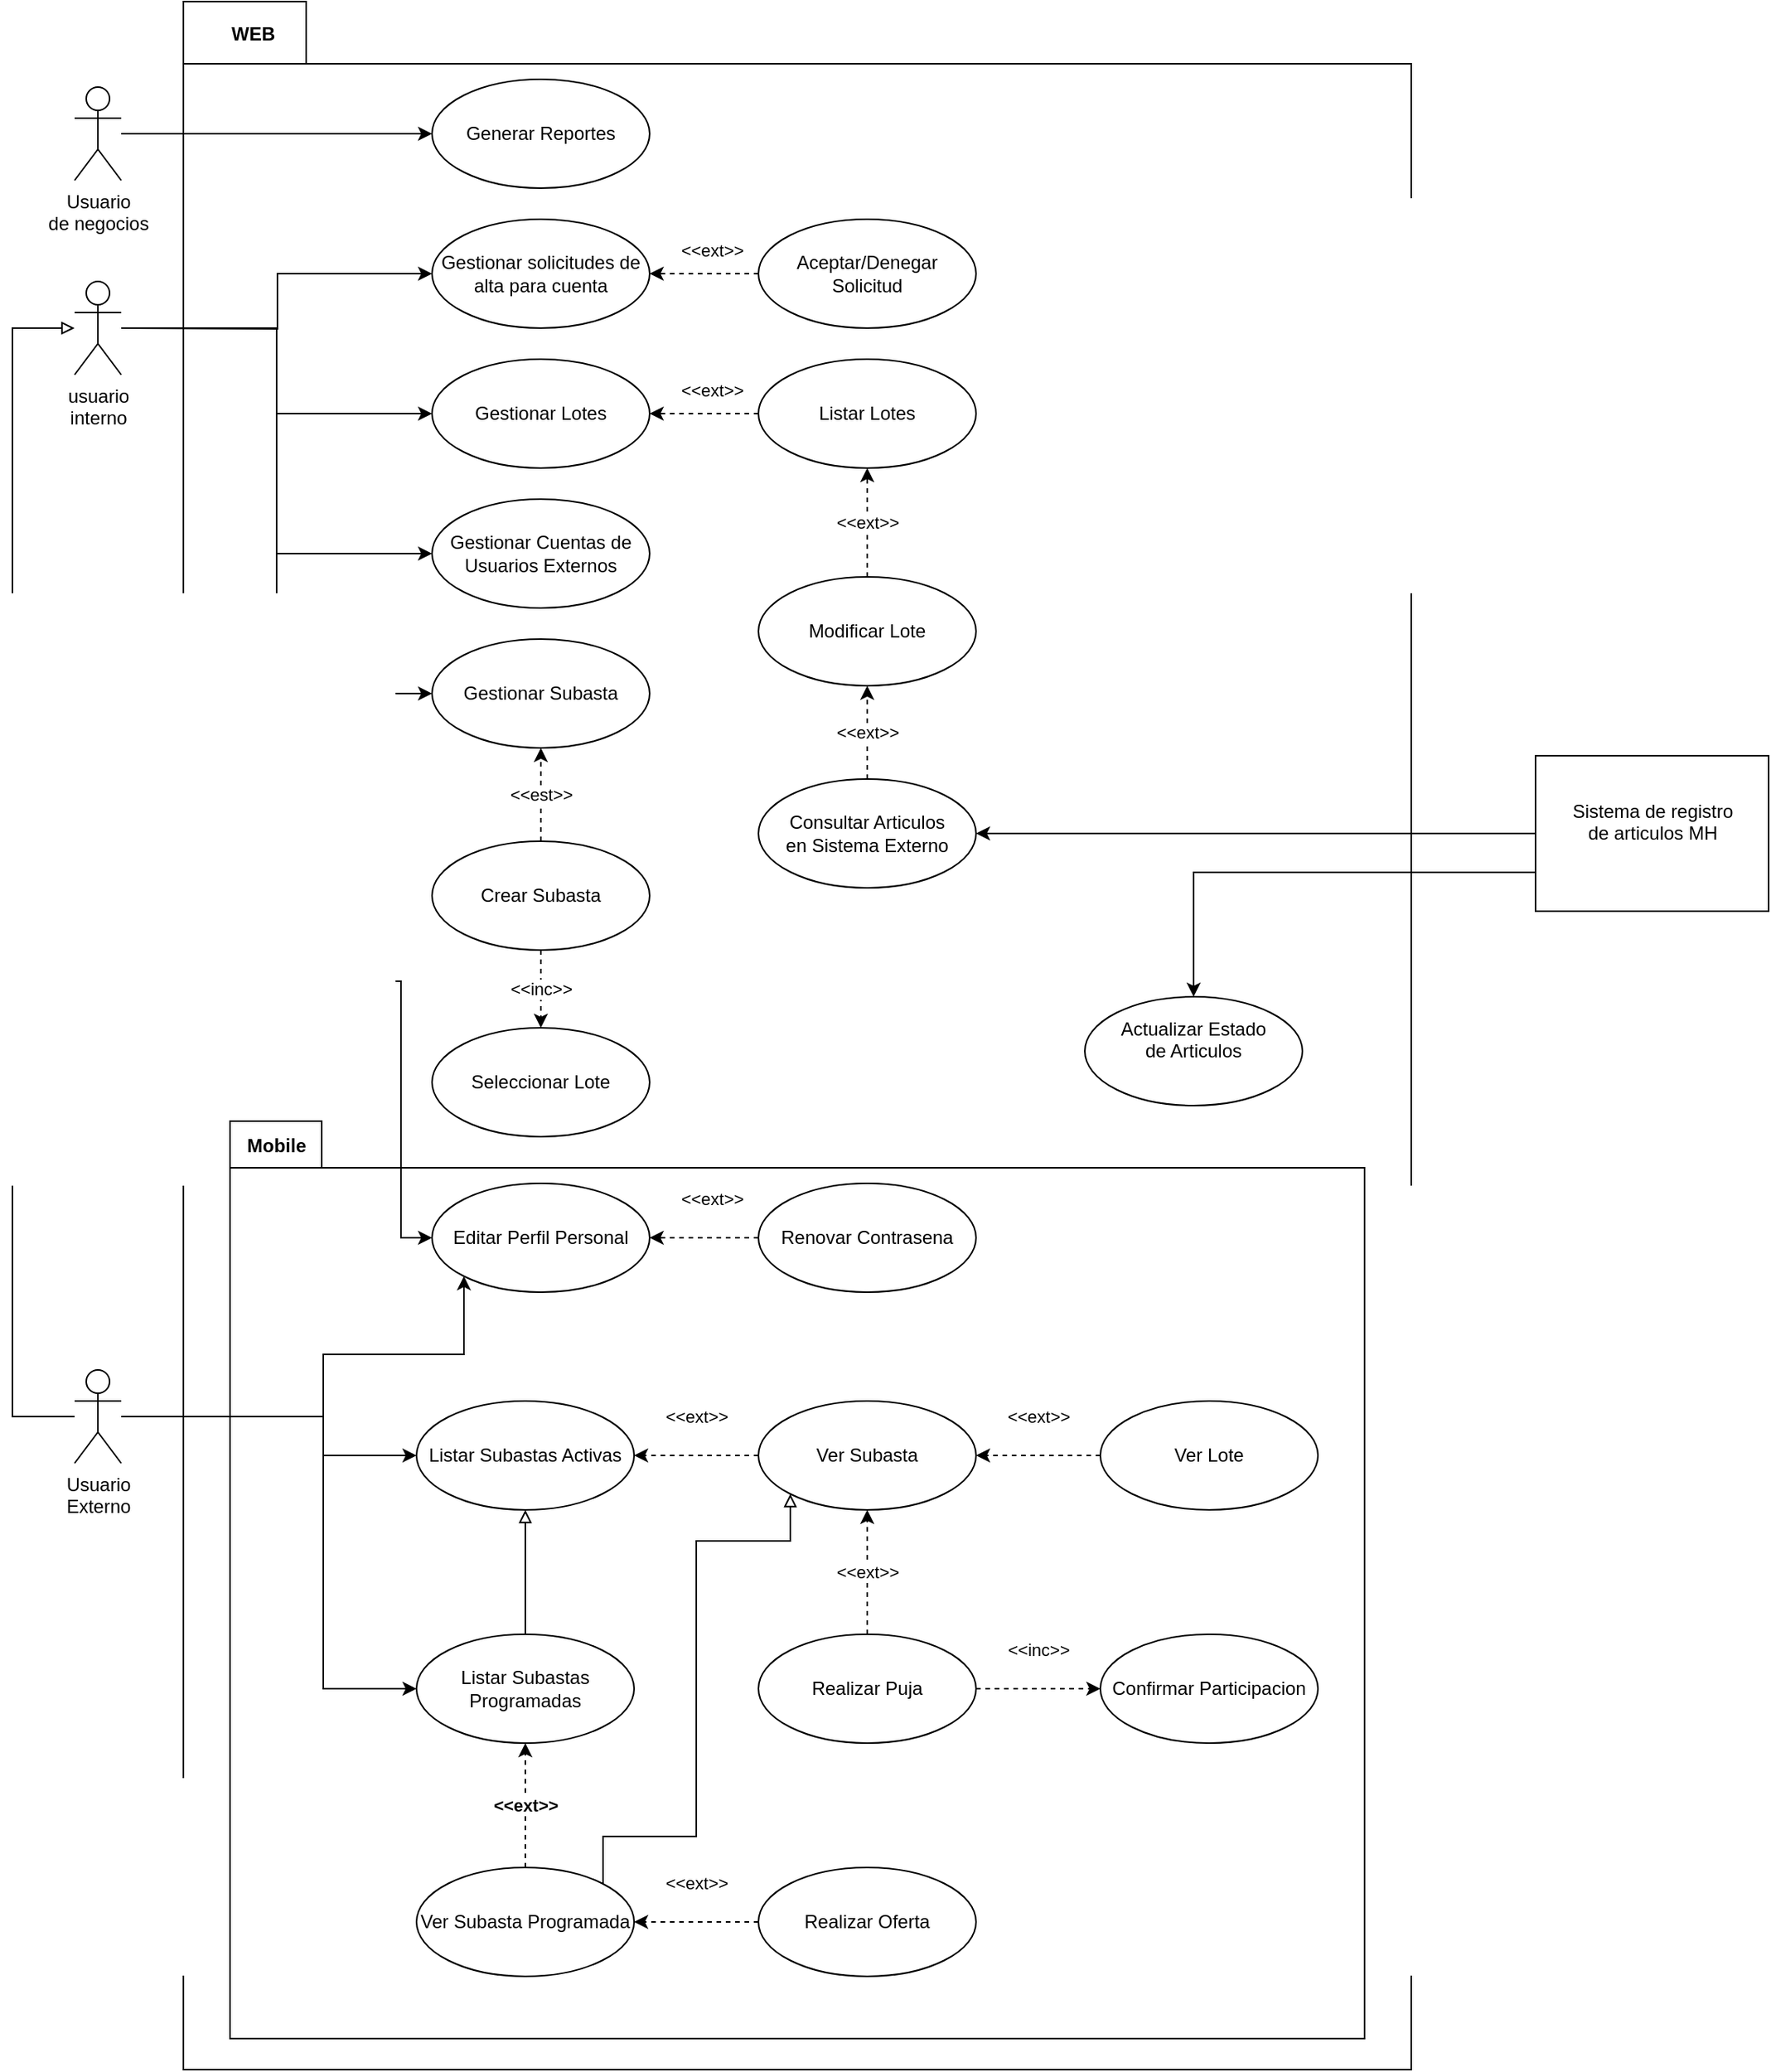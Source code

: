 <mxfile version="14.4.4" type="github">
  <diagram id="9lU35Be_tzwvDZL3-XRi" name="Page-1">
    <mxGraphModel dx="1420" dy="2153" grid="1" gridSize="10" guides="1" tooltips="1" connect="1" arrows="1" fold="1" page="1" pageScale="1" pageWidth="827" pageHeight="1169" math="0" shadow="0">
      <root>
        <mxCell id="0" />
        <mxCell id="1" parent="0" />
        <mxCell id="sGj-L-ND05RCWqXDiUvW-51" value="" style="shape=folder;fontStyle=1;spacingTop=10;tabWidth=40;tabHeight=40;tabPosition=left;html=1;" parent="1" vertex="1">
          <mxGeometry x="140" y="-30" width="790" height="1330" as="geometry" />
        </mxCell>
        <mxCell id="sGj-L-ND05RCWqXDiUvW-53" value="" style="shape=folder;fontStyle=1;spacingTop=10;tabWidth=40;tabHeight=30;tabPosition=left;html=1;" parent="1" vertex="1">
          <mxGeometry x="170" y="690" width="730" height="590" as="geometry" />
        </mxCell>
        <mxCell id="sGj-L-ND05RCWqXDiUvW-6" style="edgeStyle=orthogonalEdgeStyle;rounded=0;orthogonalLoop=1;jettySize=auto;html=1;entryX=0;entryY=0.5;entryDx=0;entryDy=0;" parent="1" target="sGj-L-ND05RCWqXDiUvW-3" edge="1">
          <mxGeometry relative="1" as="geometry">
            <mxPoint x="100" y="180" as="sourcePoint" />
          </mxGeometry>
        </mxCell>
        <mxCell id="sGj-L-ND05RCWqXDiUvW-7" style="edgeStyle=orthogonalEdgeStyle;rounded=0;orthogonalLoop=1;jettySize=auto;html=1;entryX=0;entryY=0.5;entryDx=0;entryDy=0;" parent="1" source="sGj-L-ND05RCWqXDiUvW-1" target="sGj-L-ND05RCWqXDiUvW-2" edge="1">
          <mxGeometry relative="1" as="geometry" />
        </mxCell>
        <mxCell id="sGj-L-ND05RCWqXDiUvW-8" style="edgeStyle=orthogonalEdgeStyle;rounded=0;orthogonalLoop=1;jettySize=auto;html=1;entryX=0;entryY=0.5;entryDx=0;entryDy=0;" parent="1" source="sGj-L-ND05RCWqXDiUvW-1" target="sGj-L-ND05RCWqXDiUvW-5" edge="1">
          <mxGeometry relative="1" as="geometry" />
        </mxCell>
        <mxCell id="sGj-L-ND05RCWqXDiUvW-18" style="edgeStyle=orthogonalEdgeStyle;rounded=0;orthogonalLoop=1;jettySize=auto;html=1;entryX=0;entryY=0.5;entryDx=0;entryDy=0;" parent="1" source="sGj-L-ND05RCWqXDiUvW-1" target="sGj-L-ND05RCWqXDiUvW-17" edge="1">
          <mxGeometry relative="1" as="geometry">
            <Array as="points">
              <mxPoint x="200" y="180" />
              <mxPoint x="200" y="600" />
              <mxPoint x="280" y="600" />
              <mxPoint x="280" y="765" />
            </Array>
          </mxGeometry>
        </mxCell>
        <mxCell id="sGj-L-ND05RCWqXDiUvW-20" value="" style="edgeStyle=orthogonalEdgeStyle;rounded=0;orthogonalLoop=1;jettySize=auto;html=1;entryX=0;entryY=0.5;entryDx=0;entryDy=0;" parent="1" source="sGj-L-ND05RCWqXDiUvW-1" target="sGj-L-ND05RCWqXDiUvW-21" edge="1">
          <mxGeometry relative="1" as="geometry">
            <mxPoint x="85" y="280" as="targetPoint" />
          </mxGeometry>
        </mxCell>
        <mxCell id="sGj-L-ND05RCWqXDiUvW-1" value="&lt;div&gt;usuario&lt;/div&gt;&lt;div&gt;interno&lt;br&gt;&lt;/div&gt;" style="shape=umlActor;verticalLabelPosition=bottom;verticalAlign=top;html=1;outlineConnect=0;" parent="1" vertex="1">
          <mxGeometry x="70" y="150" width="30" height="60" as="geometry" />
        </mxCell>
        <mxCell id="sGj-L-ND05RCWqXDiUvW-2" value="Gestionar Lotes" style="ellipse;whiteSpace=wrap;html=1;" parent="1" vertex="1">
          <mxGeometry x="300" y="200" width="140" height="70" as="geometry" />
        </mxCell>
        <mxCell id="sGj-L-ND05RCWqXDiUvW-3" value="Gestionar solicitudes de alta para cuenta" style="ellipse;whiteSpace=wrap;html=1;" parent="1" vertex="1">
          <mxGeometry x="300" y="110" width="140" height="70" as="geometry" />
        </mxCell>
        <mxCell id="sGj-L-ND05RCWqXDiUvW-12" value="&amp;lt;&amp;lt;ext&amp;gt;&amp;gt;" style="edgeStyle=orthogonalEdgeStyle;rounded=0;orthogonalLoop=1;jettySize=auto;html=1;dashed=1;" parent="1" source="sGj-L-ND05RCWqXDiUvW-4" target="sGj-L-ND05RCWqXDiUvW-11" edge="1">
          <mxGeometry relative="1" as="geometry" />
        </mxCell>
        <mxCell id="sGj-L-ND05RCWqXDiUvW-4" value="&lt;div&gt;Consultar Articulos&lt;/div&gt;&lt;div&gt;en Sistema Externo&lt;br&gt;&lt;/div&gt;" style="ellipse;whiteSpace=wrap;html=1;" parent="1" vertex="1">
          <mxGeometry x="510" y="470" width="140" height="70" as="geometry" />
        </mxCell>
        <mxCell id="sGj-L-ND05RCWqXDiUvW-5" value="Gestionar Cuentas de Usuarios Externos" style="ellipse;whiteSpace=wrap;html=1;" parent="1" vertex="1">
          <mxGeometry x="300" y="290" width="140" height="70" as="geometry" />
        </mxCell>
        <mxCell id="sGj-L-ND05RCWqXDiUvW-13" value="&amp;lt;&amp;lt;ext&amp;gt;&amp;gt;" style="edgeStyle=orthogonalEdgeStyle;rounded=0;orthogonalLoop=1;jettySize=auto;html=1;entryX=1;entryY=0.5;entryDx=0;entryDy=0;dashed=1;" parent="1" edge="1">
          <mxGeometry x="-0.143" y="-15" relative="1" as="geometry">
            <mxPoint x="510" y="235" as="sourcePoint" />
            <mxPoint x="440" y="235" as="targetPoint" />
            <mxPoint as="offset" />
          </mxGeometry>
        </mxCell>
        <mxCell id="sGj-L-ND05RCWqXDiUvW-9" value="Listar Lotes" style="ellipse;whiteSpace=wrap;html=1;" parent="1" vertex="1">
          <mxGeometry x="510" y="200" width="140" height="70" as="geometry" />
        </mxCell>
        <mxCell id="sGj-L-ND05RCWqXDiUvW-14" value="&amp;lt;&amp;lt;ext&amp;gt;&amp;gt;" style="edgeStyle=orthogonalEdgeStyle;rounded=0;orthogonalLoop=1;jettySize=auto;html=1;entryX=0.5;entryY=1;entryDx=0;entryDy=0;dashed=1;" parent="1" source="sGj-L-ND05RCWqXDiUvW-11" target="sGj-L-ND05RCWqXDiUvW-9" edge="1">
          <mxGeometry relative="1" as="geometry" />
        </mxCell>
        <mxCell id="sGj-L-ND05RCWqXDiUvW-11" value="Modificar Lote" style="ellipse;whiteSpace=wrap;html=1;" parent="1" vertex="1">
          <mxGeometry x="510" y="340" width="140" height="70" as="geometry" />
        </mxCell>
        <mxCell id="sGj-L-ND05RCWqXDiUvW-16" value="&amp;lt;&amp;lt;ext&amp;gt;&amp;gt;" style="edgeStyle=orthogonalEdgeStyle;rounded=0;orthogonalLoop=1;jettySize=auto;html=1;entryX=1;entryY=0.5;entryDx=0;entryDy=0;dashed=1;" parent="1" source="sGj-L-ND05RCWqXDiUvW-15" target="sGj-L-ND05RCWqXDiUvW-3" edge="1">
          <mxGeometry x="-0.143" y="-15" relative="1" as="geometry">
            <mxPoint as="offset" />
          </mxGeometry>
        </mxCell>
        <mxCell id="sGj-L-ND05RCWqXDiUvW-15" value="Aceptar/Denegar Solicitud" style="ellipse;whiteSpace=wrap;html=1;" parent="1" vertex="1">
          <mxGeometry x="510" y="110" width="140" height="70" as="geometry" />
        </mxCell>
        <mxCell id="sGj-L-ND05RCWqXDiUvW-23" value="&amp;lt;&amp;lt;ext&amp;gt;&amp;gt;" style="edgeStyle=orthogonalEdgeStyle;rounded=0;orthogonalLoop=1;jettySize=auto;html=1;dashed=1;" parent="1" source="sGj-L-ND05RCWqXDiUvW-22" target="sGj-L-ND05RCWqXDiUvW-17" edge="1">
          <mxGeometry x="-0.143" y="-25" relative="1" as="geometry">
            <mxPoint as="offset" />
          </mxGeometry>
        </mxCell>
        <mxCell id="sGj-L-ND05RCWqXDiUvW-17" value="Editar Perfil Personal" style="ellipse;whiteSpace=wrap;html=1;" parent="1" vertex="1">
          <mxGeometry x="300" y="730" width="140" height="70" as="geometry" />
        </mxCell>
        <mxCell id="sGj-L-ND05RCWqXDiUvW-25" value="&amp;lt;&amp;lt;est&amp;gt;&amp;gt;" style="edgeStyle=orthogonalEdgeStyle;rounded=0;orthogonalLoop=1;jettySize=auto;html=1;dashed=1;" parent="1" source="sGj-L-ND05RCWqXDiUvW-24" target="sGj-L-ND05RCWqXDiUvW-21" edge="1">
          <mxGeometry relative="1" as="geometry" />
        </mxCell>
        <mxCell id="sGj-L-ND05RCWqXDiUvW-21" value="Gestionar Subasta" style="ellipse;whiteSpace=wrap;html=1;" parent="1" vertex="1">
          <mxGeometry x="300" y="380" width="140" height="70" as="geometry" />
        </mxCell>
        <mxCell id="sGj-L-ND05RCWqXDiUvW-22" value="Renovar Contrasena" style="ellipse;whiteSpace=wrap;html=1;" parent="1" vertex="1">
          <mxGeometry x="510" y="730" width="140" height="70" as="geometry" />
        </mxCell>
        <mxCell id="sGj-L-ND05RCWqXDiUvW-27" value="&amp;lt;&amp;lt;inc&amp;gt;&amp;gt;" style="edgeStyle=orthogonalEdgeStyle;rounded=0;orthogonalLoop=1;jettySize=auto;html=1;dashed=1;" parent="1" source="sGj-L-ND05RCWqXDiUvW-24" target="sGj-L-ND05RCWqXDiUvW-26" edge="1">
          <mxGeometry relative="1" as="geometry" />
        </mxCell>
        <mxCell id="sGj-L-ND05RCWqXDiUvW-24" value="&lt;div&gt;Crear Subasta&lt;/div&gt;" style="ellipse;whiteSpace=wrap;html=1;" parent="1" vertex="1">
          <mxGeometry x="300" y="510" width="140" height="70" as="geometry" />
        </mxCell>
        <mxCell id="sGj-L-ND05RCWqXDiUvW-26" value="Seleccionar Lote" style="ellipse;whiteSpace=wrap;html=1;" parent="1" vertex="1">
          <mxGeometry x="300" y="630" width="140" height="70" as="geometry" />
        </mxCell>
        <mxCell id="sGj-L-ND05RCWqXDiUvW-29" style="edgeStyle=orthogonalEdgeStyle;rounded=0;orthogonalLoop=1;jettySize=auto;html=1;endArrow=block;endFill=0;" parent="1" source="sGj-L-ND05RCWqXDiUvW-28" target="sGj-L-ND05RCWqXDiUvW-1" edge="1">
          <mxGeometry relative="1" as="geometry">
            <Array as="points">
              <mxPoint x="30" y="880" />
              <mxPoint x="30" y="180" />
            </Array>
          </mxGeometry>
        </mxCell>
        <mxCell id="sGj-L-ND05RCWqXDiUvW-30" style="edgeStyle=orthogonalEdgeStyle;rounded=0;orthogonalLoop=1;jettySize=auto;html=1;entryX=0;entryY=1;entryDx=0;entryDy=0;endArrow=classic;endFill=1;" parent="1" source="sGj-L-ND05RCWqXDiUvW-28" target="sGj-L-ND05RCWqXDiUvW-17" edge="1">
          <mxGeometry relative="1" as="geometry">
            <Array as="points">
              <mxPoint x="230" y="880" />
              <mxPoint x="230" y="840" />
              <mxPoint x="321" y="840" />
            </Array>
          </mxGeometry>
        </mxCell>
        <mxCell id="sGj-L-ND05RCWqXDiUvW-32" style="edgeStyle=orthogonalEdgeStyle;rounded=0;orthogonalLoop=1;jettySize=auto;html=1;entryX=0;entryY=0.5;entryDx=0;entryDy=0;endArrow=classic;endFill=1;" parent="1" source="sGj-L-ND05RCWqXDiUvW-28" target="sGj-L-ND05RCWqXDiUvW-31" edge="1">
          <mxGeometry relative="1" as="geometry">
            <Array as="points">
              <mxPoint x="230" y="880" />
              <mxPoint x="230" y="905" />
            </Array>
          </mxGeometry>
        </mxCell>
        <mxCell id="sGj-L-ND05RCWqXDiUvW-42" style="edgeStyle=orthogonalEdgeStyle;rounded=0;orthogonalLoop=1;jettySize=auto;html=1;entryX=0;entryY=0.5;entryDx=0;entryDy=0;endArrow=classic;endFill=1;" parent="1" source="sGj-L-ND05RCWqXDiUvW-28" target="sGj-L-ND05RCWqXDiUvW-41" edge="1">
          <mxGeometry relative="1" as="geometry">
            <Array as="points">
              <mxPoint x="230" y="880" />
              <mxPoint x="230" y="1055" />
            </Array>
          </mxGeometry>
        </mxCell>
        <mxCell id="sGj-L-ND05RCWqXDiUvW-28" value="&lt;div&gt;Usuario&lt;/div&gt;&lt;div&gt;Externo&lt;br&gt;&lt;/div&gt;" style="shape=umlActor;verticalLabelPosition=bottom;verticalAlign=top;html=1;" parent="1" vertex="1">
          <mxGeometry x="70" y="850" width="30" height="60" as="geometry" />
        </mxCell>
        <mxCell id="sGj-L-ND05RCWqXDiUvW-34" value="&amp;lt;&amp;lt;ext&amp;gt;&amp;gt;" style="edgeStyle=orthogonalEdgeStyle;rounded=0;orthogonalLoop=1;jettySize=auto;html=1;endArrow=classic;endFill=1;dashed=1;" parent="1" source="sGj-L-ND05RCWqXDiUvW-33" target="sGj-L-ND05RCWqXDiUvW-31" edge="1">
          <mxGeometry y="-25" relative="1" as="geometry">
            <mxPoint as="offset" />
          </mxGeometry>
        </mxCell>
        <mxCell id="sGj-L-ND05RCWqXDiUvW-31" value="Listar Subastas Activas" style="ellipse;whiteSpace=wrap;html=1;" parent="1" vertex="1">
          <mxGeometry x="290" y="870" width="140" height="70" as="geometry" />
        </mxCell>
        <mxCell id="sGj-L-ND05RCWqXDiUvW-36" value="&amp;lt;&amp;lt;ext&amp;gt;&amp;gt;" style="edgeStyle=orthogonalEdgeStyle;rounded=0;orthogonalLoop=1;jettySize=auto;html=1;endArrow=classic;endFill=1;dashed=1;" parent="1" source="sGj-L-ND05RCWqXDiUvW-35" target="sGj-L-ND05RCWqXDiUvW-33" edge="1">
          <mxGeometry relative="1" as="geometry" />
        </mxCell>
        <mxCell id="sGj-L-ND05RCWqXDiUvW-38" value="&amp;lt;&amp;lt;ext&amp;gt;&amp;gt;" style="edgeStyle=orthogonalEdgeStyle;rounded=0;orthogonalLoop=1;jettySize=auto;html=1;endArrow=classic;endFill=1;dashed=1;" parent="1" source="sGj-L-ND05RCWqXDiUvW-37" target="sGj-L-ND05RCWqXDiUvW-33" edge="1">
          <mxGeometry y="-25" relative="1" as="geometry">
            <mxPoint as="offset" />
          </mxGeometry>
        </mxCell>
        <mxCell id="sGj-L-ND05RCWqXDiUvW-33" value="Ver Subasta " style="ellipse;whiteSpace=wrap;html=1;" parent="1" vertex="1">
          <mxGeometry x="510" y="870" width="140" height="70" as="geometry" />
        </mxCell>
        <mxCell id="sGj-L-ND05RCWqXDiUvW-40" value="&amp;lt;&amp;lt;inc&amp;gt;&amp;gt;" style="edgeStyle=orthogonalEdgeStyle;rounded=0;orthogonalLoop=1;jettySize=auto;html=1;dashed=1;endArrow=classic;endFill=1;" parent="1" source="sGj-L-ND05RCWqXDiUvW-35" target="sGj-L-ND05RCWqXDiUvW-39" edge="1">
          <mxGeometry y="25" relative="1" as="geometry">
            <mxPoint as="offset" />
          </mxGeometry>
        </mxCell>
        <mxCell id="sGj-L-ND05RCWqXDiUvW-35" value="Realizar Puja" style="ellipse;whiteSpace=wrap;html=1;" parent="1" vertex="1">
          <mxGeometry x="510" y="1020" width="140" height="70" as="geometry" />
        </mxCell>
        <mxCell id="sGj-L-ND05RCWqXDiUvW-37" value="Ver Lote" style="ellipse;whiteSpace=wrap;html=1;" parent="1" vertex="1">
          <mxGeometry x="730" y="870" width="140" height="70" as="geometry" />
        </mxCell>
        <mxCell id="sGj-L-ND05RCWqXDiUvW-39" value="Confirmar Participacion" style="ellipse;whiteSpace=wrap;html=1;" parent="1" vertex="1">
          <mxGeometry x="730" y="1020" width="140" height="70" as="geometry" />
        </mxCell>
        <mxCell id="sGj-L-ND05RCWqXDiUvW-44" value="&amp;lt;&amp;lt;ext&amp;gt;&amp;gt;" style="edgeStyle=orthogonalEdgeStyle;rounded=0;orthogonalLoop=1;jettySize=auto;html=1;dashed=1;endArrow=classic;endFill=1;fontStyle=1" parent="1" source="sGj-L-ND05RCWqXDiUvW-43" target="sGj-L-ND05RCWqXDiUvW-41" edge="1">
          <mxGeometry relative="1" as="geometry" />
        </mxCell>
        <mxCell id="sGj-L-ND05RCWqXDiUvW-48" style="edgeStyle=orthogonalEdgeStyle;rounded=0;orthogonalLoop=1;jettySize=auto;html=1;entryX=0.5;entryY=1;entryDx=0;entryDy=0;endArrow=block;endFill=0;" parent="1" source="sGj-L-ND05RCWqXDiUvW-41" target="sGj-L-ND05RCWqXDiUvW-31" edge="1">
          <mxGeometry relative="1" as="geometry" />
        </mxCell>
        <mxCell id="sGj-L-ND05RCWqXDiUvW-41" value="Listar Subastas Programadas" style="ellipse;whiteSpace=wrap;html=1;" parent="1" vertex="1">
          <mxGeometry x="290" y="1020" width="140" height="70" as="geometry" />
        </mxCell>
        <mxCell id="sGj-L-ND05RCWqXDiUvW-46" value="&amp;lt;&amp;lt;ext&amp;gt;&amp;gt;" style="edgeStyle=orthogonalEdgeStyle;rounded=0;orthogonalLoop=1;jettySize=auto;html=1;dashed=1;endArrow=classic;endFill=1;" parent="1" source="sGj-L-ND05RCWqXDiUvW-45" target="sGj-L-ND05RCWqXDiUvW-43" edge="1">
          <mxGeometry y="-25" relative="1" as="geometry">
            <mxPoint as="offset" />
          </mxGeometry>
        </mxCell>
        <mxCell id="sGj-L-ND05RCWqXDiUvW-47" style="edgeStyle=orthogonalEdgeStyle;rounded=0;orthogonalLoop=1;jettySize=auto;html=1;entryX=0;entryY=1;entryDx=0;entryDy=0;endArrow=block;endFill=0;" parent="1" source="sGj-L-ND05RCWqXDiUvW-43" target="sGj-L-ND05RCWqXDiUvW-33" edge="1">
          <mxGeometry relative="1" as="geometry">
            <Array as="points">
              <mxPoint x="410" y="1150" />
              <mxPoint x="470" y="1150" />
              <mxPoint x="470" y="960" />
              <mxPoint x="531" y="960" />
            </Array>
          </mxGeometry>
        </mxCell>
        <mxCell id="sGj-L-ND05RCWqXDiUvW-43" value="Ver Subasta Programada" style="ellipse;whiteSpace=wrap;html=1;" parent="1" vertex="1">
          <mxGeometry x="290" y="1170" width="140" height="70" as="geometry" />
        </mxCell>
        <mxCell id="sGj-L-ND05RCWqXDiUvW-45" value="Realizar Oferta" style="ellipse;whiteSpace=wrap;html=1;" parent="1" vertex="1">
          <mxGeometry x="510" y="1170" width="140" height="70" as="geometry" />
        </mxCell>
        <mxCell id="sGj-L-ND05RCWqXDiUvW-52" value="WEB" style="text;align=center;fontStyle=1;verticalAlign=middle;spacingLeft=3;spacingRight=3;strokeColor=none;rotatable=0;points=[[0,0.5],[1,0.5]];portConstraint=eastwest;" parent="1" vertex="1">
          <mxGeometry x="130" y="-30" width="110" height="40" as="geometry" />
        </mxCell>
        <mxCell id="sGj-L-ND05RCWqXDiUvW-54" value="Mobile" style="text;align=center;fontStyle=1;verticalAlign=middle;spacingLeft=3;spacingRight=3;strokeColor=none;rotatable=0;points=[[0,0.5],[1,0.5]];portConstraint=eastwest;" parent="1" vertex="1">
          <mxGeometry x="170" y="690" width="60" height="30" as="geometry" />
        </mxCell>
        <mxCell id="yK2Z6Vn4QMpWLDrDb2du-3" style="edgeStyle=orthogonalEdgeStyle;rounded=0;orthogonalLoop=1;jettySize=auto;html=1;" edge="1" parent="1" source="yK2Z6Vn4QMpWLDrDb2du-2" target="sGj-L-ND05RCWqXDiUvW-4">
          <mxGeometry relative="1" as="geometry" />
        </mxCell>
        <mxCell id="yK2Z6Vn4QMpWLDrDb2du-5" style="edgeStyle=orthogonalEdgeStyle;rounded=0;orthogonalLoop=1;jettySize=auto;html=1;entryX=0.5;entryY=0;entryDx=0;entryDy=0;" edge="1" parent="1" source="yK2Z6Vn4QMpWLDrDb2du-2" target="yK2Z6Vn4QMpWLDrDb2du-4">
          <mxGeometry relative="1" as="geometry">
            <Array as="points">
              <mxPoint x="790" y="530" />
            </Array>
          </mxGeometry>
        </mxCell>
        <mxCell id="yK2Z6Vn4QMpWLDrDb2du-2" value="&lt;div&gt;Sistema de registro&lt;/div&gt;&lt;div&gt; de articulos MH&lt;br&gt;&lt;/div&gt;&lt;div&gt;&lt;br&gt;&lt;/div&gt;" style="html=1;" vertex="1" parent="1">
          <mxGeometry x="1010" y="455" width="150" height="100" as="geometry" />
        </mxCell>
        <mxCell id="yK2Z6Vn4QMpWLDrDb2du-4" value="&lt;div&gt;Actualizar Estado&lt;/div&gt;&lt;div&gt;de Articulos&lt;/div&gt;&lt;div&gt;&amp;nbsp;&lt;br&gt;&lt;/div&gt;" style="ellipse;whiteSpace=wrap;html=1;" vertex="1" parent="1">
          <mxGeometry x="720" y="610" width="140" height="70" as="geometry" />
        </mxCell>
        <mxCell id="yK2Z6Vn4QMpWLDrDb2du-6" value="Generar Reportes" style="ellipse;whiteSpace=wrap;html=1;" vertex="1" parent="1">
          <mxGeometry x="300" y="20" width="140" height="70" as="geometry" />
        </mxCell>
        <mxCell id="yK2Z6Vn4QMpWLDrDb2du-9" style="edgeStyle=orthogonalEdgeStyle;rounded=0;orthogonalLoop=1;jettySize=auto;html=1;" edge="1" parent="1" source="yK2Z6Vn4QMpWLDrDb2du-7" target="yK2Z6Vn4QMpWLDrDb2du-6">
          <mxGeometry relative="1" as="geometry" />
        </mxCell>
        <mxCell id="yK2Z6Vn4QMpWLDrDb2du-7" value="&lt;div&gt;Usuario &lt;br&gt;&lt;/div&gt;&lt;div&gt;de negocios&lt;/div&gt;" style="shape=umlActor;verticalLabelPosition=bottom;verticalAlign=top;html=1;" vertex="1" parent="1">
          <mxGeometry x="70" y="25" width="30" height="60" as="geometry" />
        </mxCell>
      </root>
    </mxGraphModel>
  </diagram>
</mxfile>

